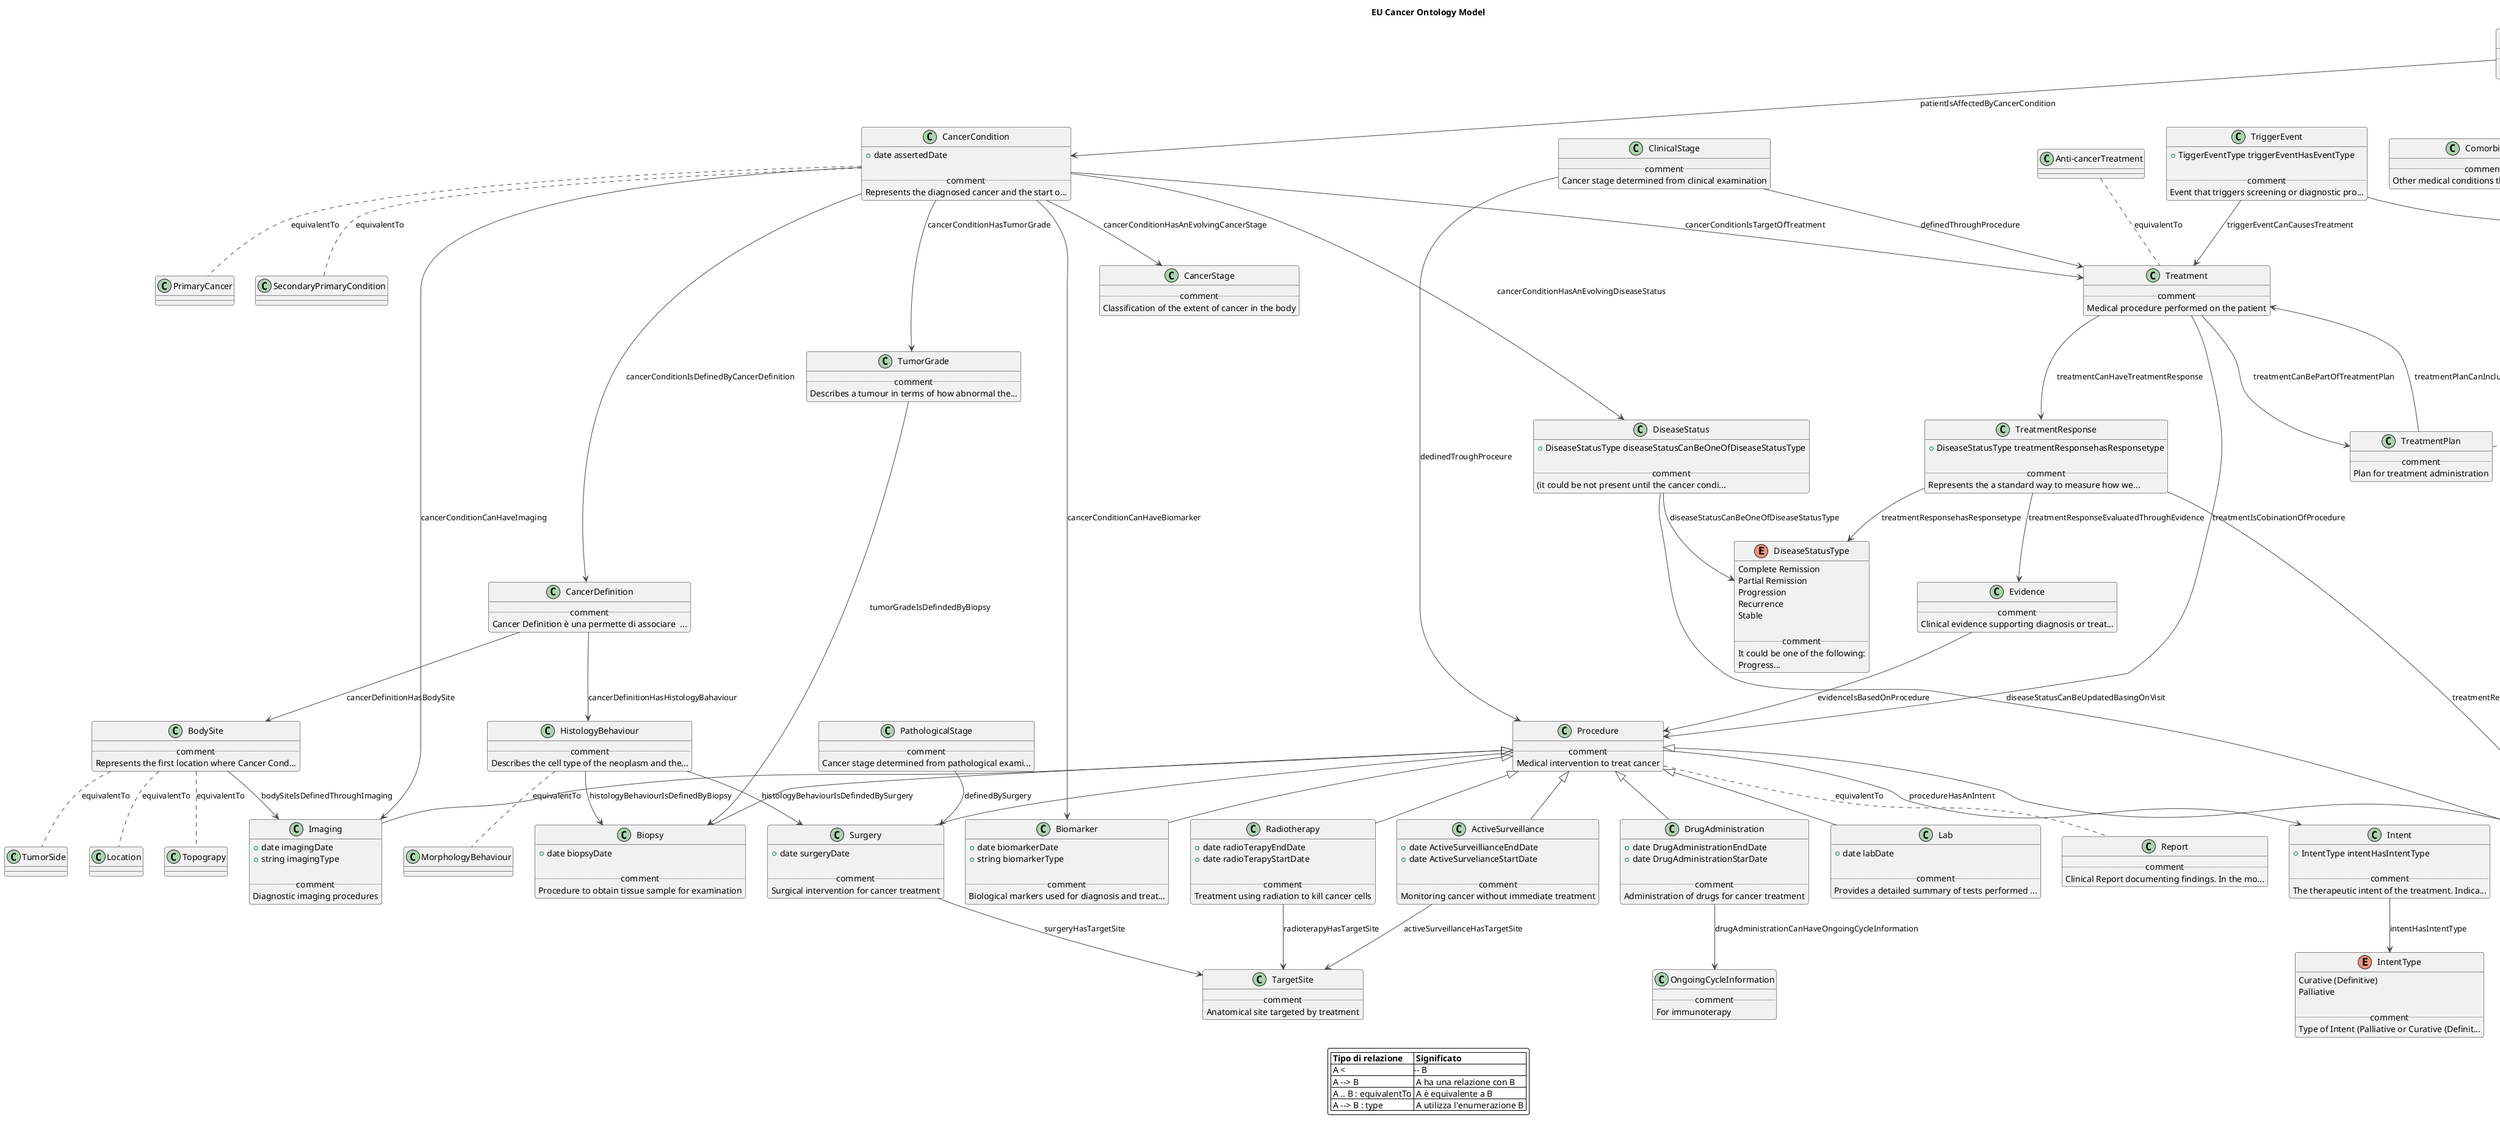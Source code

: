 @startuml

!theme vibrant

title EU Cancer Ontology Model

legend
  |= Tipo di relazione |= Significato |
  | A <|-- B | B è sottoclasse di A |
  | A --> B | A ha una relazione con B |
  | A .. B : equivalentTo | A è equivalente a B |
  | A --> B : type | A utilizza l'enumerazione B |
endlegend

enum "DiseaseStatusType" {
  Complete Remission
  Partial Remission
  Progression
  Recurrence
  Stable

  .. comment ..
  It could be one of the following: 
    Progress...
}

enum "IntentType" {
  Curative (Definitive)
  Palliative

  .. comment ..
  Type of Intent (Palliative or Curative (Definit...
}

enum "TiggerEventType" {
  ...
  screening

  .. comment ..
  Type of Trigger Event (Screening or [TBD]
}

class "ActiveSurveillance" {
  +date ActiveSurveillianceEndDate
  +date ActiveSurvelianceStartDate

  .. comment ..
  Monitoring cancer without immediate treatment
}

class "Anti-cancerTreatment" {
}

class "Biomarker" {
  +date biomarkerDate
  +string biomarkerType

  .. comment ..
  Biological markers used for diagnosis and treat...
}

class "Biopsy" {
  +date biopsyDate

  .. comment ..
  Procedure to obtain tissue sample for examination
}

class "BodySite" {
  .. comment ..
  Represents the first location where Cancer Cond...
}

class "CancerCondition" {
  +date assertedDate

  .. comment ..
  Represents the diagnosed cancer and the start o...
}

class "CancerDefinition" {
  .. comment ..
  Cancer Definition è una permette di associare  ...
}

class "CancerStage" {
  .. comment ..
  Classification of the extent of cancer in the body
}

class "ClinicalStage" {
  .. comment ..
  Cancer stage determined from clinical examination
}

class "Comorbidities" {
  .. comment ..
  Other medical conditions that the patient has
}

class "Demographics" {
  .. comment ..
  Demographic information about the patient
}

class "DiseaseStatus" {
  +DiseaseStatusType diseaseStatusCanBeOneOfDiseaseStatusType

  .. comment ..
  (it could be not present until the cancer condi...
}

class "DrugAdministration" {
  +date DrugAdministrationEndDate
  +date DrugAdministrationStarDate

  .. comment ..
  Administration of drugs for cancer treatment
}

class "Evidence" {
  .. comment ..
  Clinical evidence supporting diagnosis or treat...
}

class "HistologyBehaviour" {
  .. comment ..
  Describes the cell type of the neoplasm and the...
}

class "Imaging" {
  +date imagingDate
  +string imagingType

  .. comment ..
  Diagnostic imaging procedures
}

class "Intent" {
  +IntentType intentHasIntentType

  .. comment ..
  The therapeutic intent of the treatment. Indica...
}

class "Lab" {
  +date labDate

  .. comment ..
  Provides a detailed summary of tests performed ...
}

class "Location" {
}

class "MorphologyBehaviour" {
}

class "OngoingCycleInformation" {
  .. comment ..
  For immunoterapy
}

class "PathologicalStage" {
  .. comment ..
  Cancer stage determined from pathological exami...
}

class "Patient" {
  .. comment ..
  A person who is the subject of cancer care
}

class "Prescription" {
  .. comment ..
  Equivalent of Treatment Plan 
[verify]
}

class "PrimaryCancer" {
}

class "Procedure" {
  .. comment ..
  Medical intervention to treat cancer
}

class "Radiotherapy" {
  +date radioTerapyEndDate
  +date radioTerapyStartDate

  .. comment ..
  Treatment using radiation to kill cancer cells
}

class "Report" {
  .. comment ..
  Clinical Report documenting findings. In the mo...
}

class "SecondaryPrimaryCondition" {
}

class "Subject" {
}

class "Surgery" {
  +date surgeryDate

  .. comment ..
  Surgical intervention for cancer treatment
}

class "TargetSite" {
  .. comment ..
  Anatomical site targeted by treatment
}

class "Topograpy" {
}

class "Treatment" {
  .. comment ..
  Medical procedure performed on the patient
}

class "TreatmentPlan" {
  .. comment ..
  Plan for treatment administration
}

class "TreatmentResponse" {
  +DiseaseStatusType treatmentResponsehasResponsetype

  .. comment ..
  Represents the a standard way to measure how we...
}

class "TriggerEvent" {
  +TiggerEventType triggerEventHasEventType

  .. comment ..
  Event that triggers screening or diagnostic pro...
}

class "TumorGrade" {
  .. comment ..
  Describes a tumour in terms of how abnormal the...
}

class "TumorSide" {
}

class "Visit" {
  +date visitDate

  .. comment ..
  Patient encounter with healthcare provider
}

"ActiveSurveillance" --> "TargetSite" : activeSurveillanceHasTargetSite
"BodySite" --> "Imaging" : bodySiteIsDefinedThroughImaging
"CancerCondition" --> "Biomarker" : cancerConditionCanHaveBiomarker
"CancerCondition" --> "Imaging" : cancerConditionCanHaveImaging
"CancerCondition" --> "CancerStage" : cancerConditionHasAnEvolvingCancerStage
"CancerCondition" --> "DiseaseStatus" : cancerConditionHasAnEvolvingDiseaseStatus
"CancerCondition" --> "TumorGrade" : cancerConditionHasTumorGrade
"CancerCondition" --> "CancerDefinition" : cancerConditionIsDefinedByCancerDefinition
"CancerCondition" --> "Treatment" : cancerConditionIsTargetOfTreatment
"CancerDefinition" --> "BodySite" : cancerDefinitionHasBodySite
"CancerDefinition" --> "HistologyBehaviour" : cancerDefinitionHasHistologyBahaviour
"ClinicalStage" --> "Procedure" : dedinedTroughProceure
"PathologicalStage" --> "Surgery" : definedBySurgery
"ClinicalStage" --> "Treatment" : definedThroughProcedure
"DiseaseStatus" --> "Visit" : diseaseStatusCanBeUpdatedBasingOnVisit
"DrugAdministration" --> "OngoingCycleInformation" : drugAdministrationCanHaveOngoingCycleInformation
"Evidence" --> "Procedure" : evidenceIsBasedOnProcedure
"HistologyBehaviour" --> "Surgery" : histologyBehaviourIsDefindedBySurgery
"HistologyBehaviour" --> "Biopsy" : histologyBehaviourIsDefinedByBiopsy
"Patient" --> "Comorbidities" : patientCanHaveComorbilities
"Patient" --> "Demographics" : patientHasEvolvingDemographics
"Patient" --> "CancerCondition" : patientIsAffectedByCancerCondition
"Procedure" --> "Intent" : procedureHasAnIntent
"Radiotherapy" --> "TargetSite" : radioterapyHasTargetSite
"Surgery" --> "TargetSite" : surgeryHasTargetSite
"Treatment" --> "TreatmentPlan" : treatmentCanBePartOfTreatmentPlan
"Treatment" --> "TreatmentResponse" : treatmentCanHaveTreatmentResponse
"Treatment" --> "Procedure" : treatmentIsCobinationOfProcedure
"TreatmentPlan" --> "Treatment" : treatmentPlanCanIncludeSetOfTreatment
"TreatmentResponse" --> "Evidence" : treatmentResponseEvaluatedThroughEvidence
"TreatmentResponse" --> "Visit" : treatmentResponseisEvaluatedDuringVisit
"TriggerEvent" --> "Treatment" : triggerEventCanCausesTreatment
"TumorGrade" --> "Biopsy" : tumorGradeIsDefindedByBiopsy
"Procedure" <|-- "ActiveSurveillance"
"Anti-cancerTreatment" .. "Treatment" : equivalentTo
"Procedure" <|-- "Biomarker"
"Procedure" <|-- "Biopsy"
"BodySite" .. "Location" : equivalentTo
"BodySite" .. "Topograpy" : equivalentTo
"BodySite" .. "TumorSide" : equivalentTo
"CancerCondition" .. "PrimaryCancer" : equivalentTo
"CancerCondition" .. "SecondaryPrimaryCondition" : equivalentTo
"Procedure" <|-- "DrugAdministration"
"HistologyBehaviour" .. "MorphologyBehaviour" : equivalentTo
"Procedure" <|-- "Imaging"
"Procedure" <|-- "Lab"
"Patient" .. "Subject" : equivalentTo
"Prescription" .. "TreatmentPlan" : equivalentTo
"Procedure" .. "Report" : equivalentTo
"Procedure" <|-- "Radiotherapy"
"Procedure" <|-- "Surgery"
"Procedure" <|-- "Visit"
"DiseaseStatus" --> "DiseaseStatusType" : diseaseStatusCanBeOneOfDiseaseStatusType
"Intent" --> "IntentType" : intentHasIntentType
"TreatmentResponse" --> "DiseaseStatusType" : treatmentResponsehasResponsetype
"TriggerEvent" --> "TiggerEventType" : triggerEventHasEventType
@enduml

